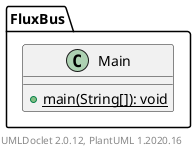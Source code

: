 @startuml
    namespace FluxBus {

        class Main [[Main.html]] {
            {static} +main(String[]): void
        }

    }

    center footer UMLDoclet 2.0.12, PlantUML 1.2020.16
@enduml
